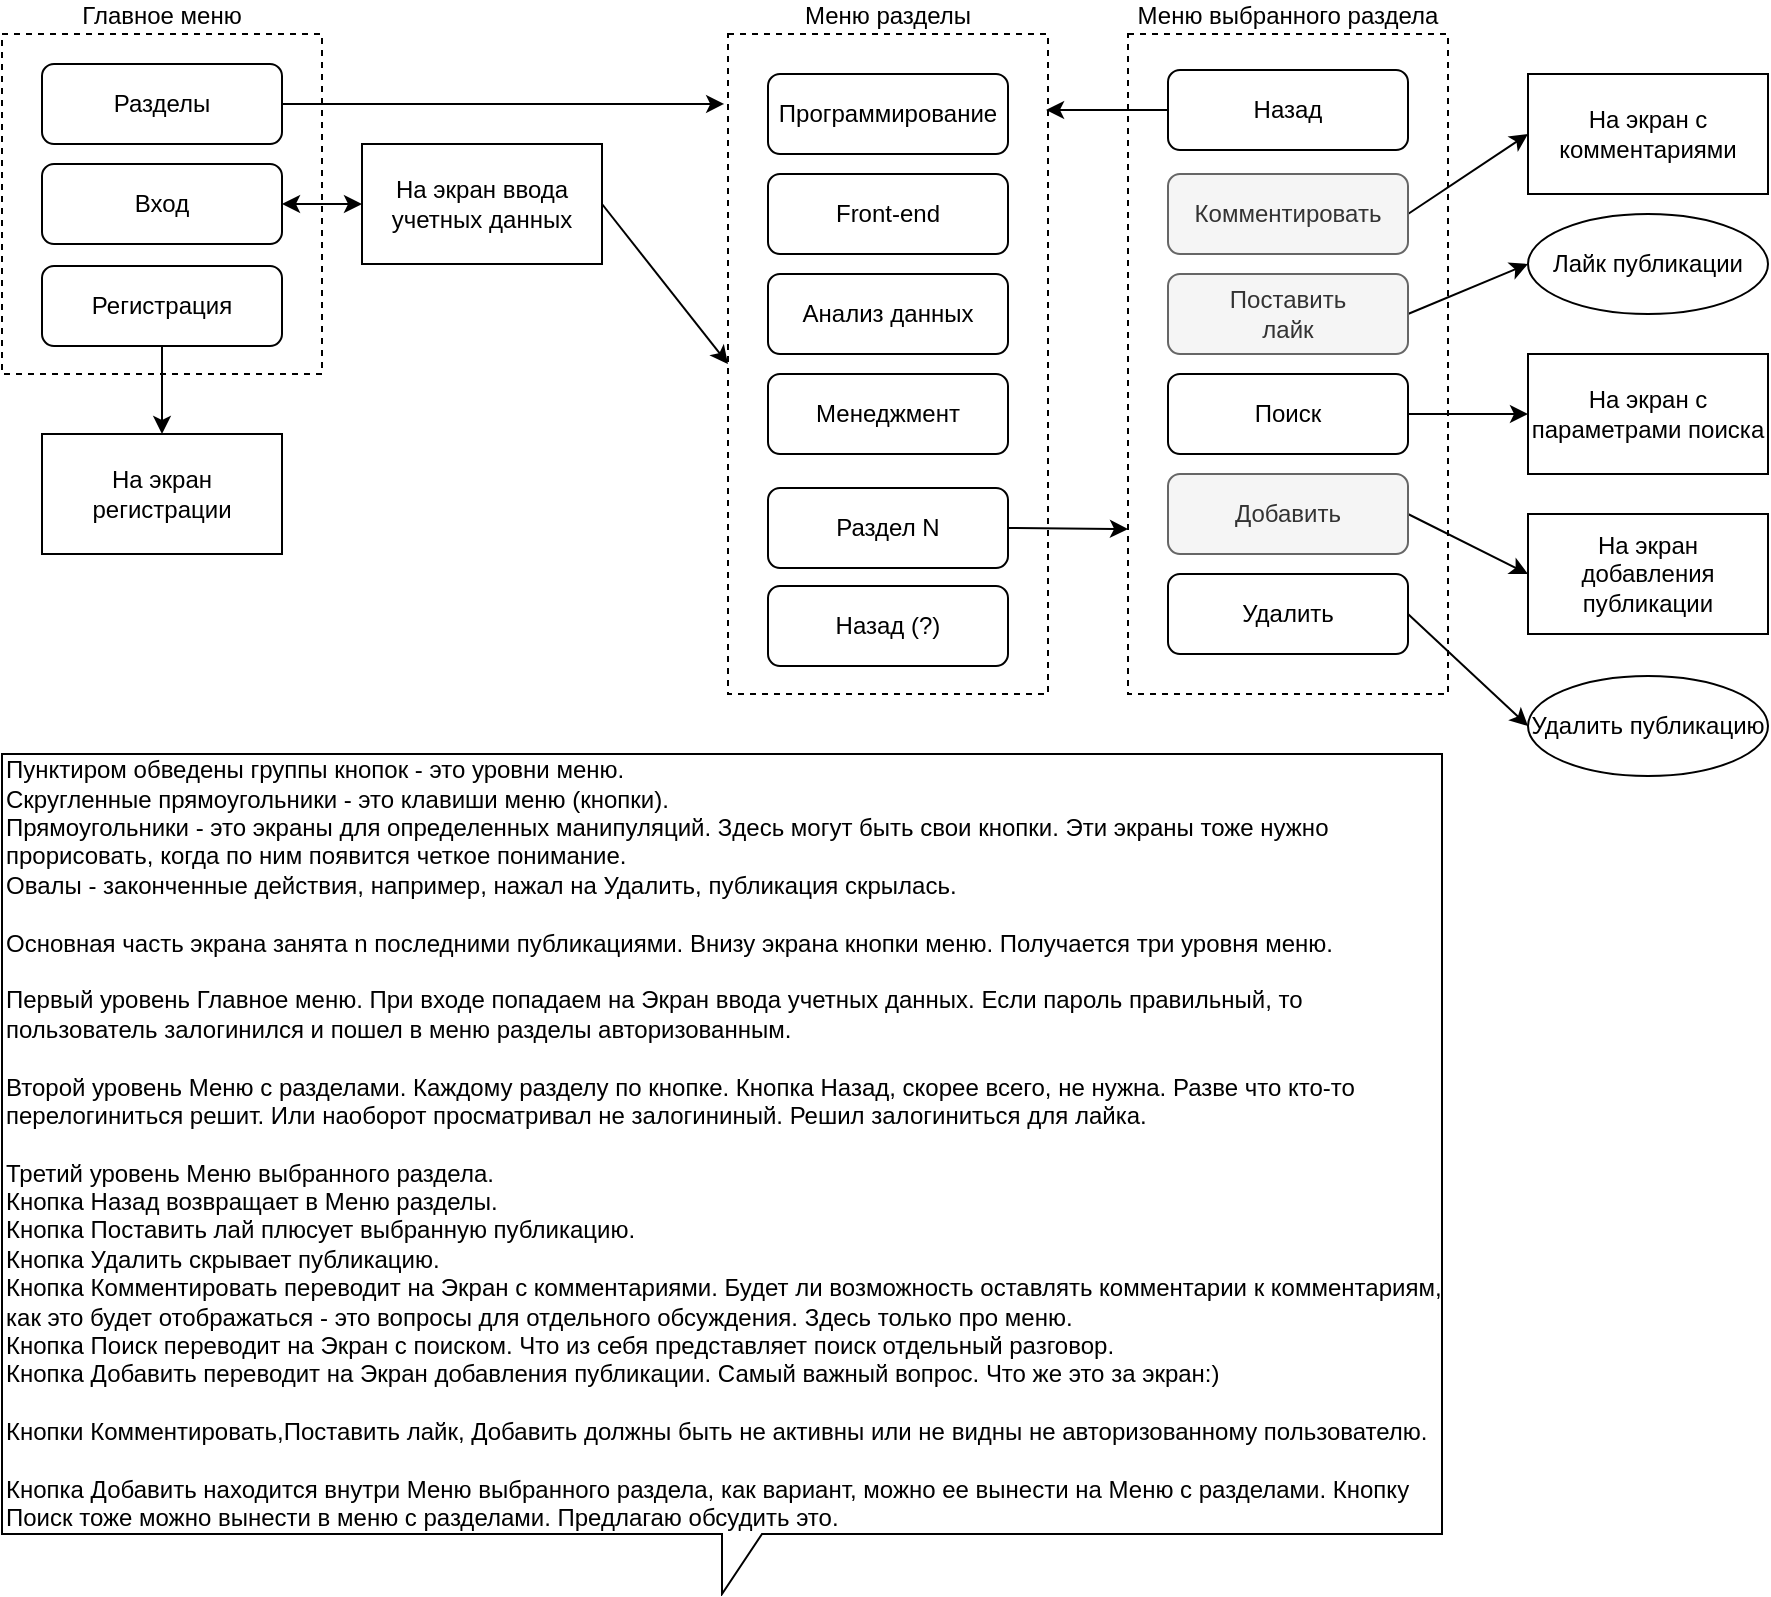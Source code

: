<mxfile version="20.5.1" type="github">
  <diagram id="FgfhPsdoEjraWN1w6rL7" name="Главное меню">
    <mxGraphModel dx="1422" dy="794" grid="1" gridSize="10" guides="1" tooltips="1" connect="1" arrows="1" fold="1" page="1" pageScale="1" pageWidth="827" pageHeight="1169" math="0" shadow="0">
      <root>
        <mxCell id="0" />
        <mxCell id="1" parent="0" />
        <mxCell id="jRwlMymaDyPvgQWulACC-1" value="" style="endArrow=classic;html=1;rounded=0;exitX=1;exitY=0.5;exitDx=0;exitDy=0;entryX=-0.012;entryY=0.106;entryDx=0;entryDy=0;entryPerimeter=0;" edge="1" parent="1" source="jRwlMymaDyPvgQWulACC-19" target="jRwlMymaDyPvgQWulACC-24">
          <mxGeometry width="50" height="50" relative="1" as="geometry">
            <mxPoint x="390" y="330" as="sourcePoint" />
            <mxPoint x="440" y="280" as="targetPoint" />
          </mxGeometry>
        </mxCell>
        <mxCell id="jRwlMymaDyPvgQWulACC-2" value="На экран регистрации" style="rounded=0;whiteSpace=wrap;html=1;fillStyle=auto;fillColor=default;" vertex="1" parent="1">
          <mxGeometry x="60" y="240" width="120" height="60" as="geometry" />
        </mxCell>
        <mxCell id="jRwlMymaDyPvgQWulACC-3" value="" style="endArrow=classic;html=1;rounded=0;exitX=0.5;exitY=1;exitDx=0;exitDy=0;entryX=0.5;entryY=0;entryDx=0;entryDy=0;" edge="1" parent="1" source="jRwlMymaDyPvgQWulACC-21" target="jRwlMymaDyPvgQWulACC-2">
          <mxGeometry width="50" height="50" relative="1" as="geometry">
            <mxPoint x="390" y="330" as="sourcePoint" />
            <mxPoint x="440" y="280" as="targetPoint" />
          </mxGeometry>
        </mxCell>
        <mxCell id="jRwlMymaDyPvgQWulACC-4" value="" style="endArrow=classic;html=1;rounded=0;exitX=1;exitY=0.5;exitDx=0;exitDy=0;entryX=0;entryY=0.75;entryDx=0;entryDy=0;" edge="1" parent="1" source="jRwlMymaDyPvgQWulACC-29" target="jRwlMymaDyPvgQWulACC-31">
          <mxGeometry width="50" height="50" relative="1" as="geometry">
            <mxPoint x="553" y="320" as="sourcePoint" />
            <mxPoint x="603" y="270" as="targetPoint" />
          </mxGeometry>
        </mxCell>
        <mxCell id="jRwlMymaDyPvgQWulACC-5" value="" style="endArrow=classic;html=1;rounded=0;exitX=0;exitY=0.5;exitDx=0;exitDy=0;entryX=0.994;entryY=0.115;entryDx=0;entryDy=0;entryPerimeter=0;" edge="1" parent="1" source="jRwlMymaDyPvgQWulACC-32" target="jRwlMymaDyPvgQWulACC-24">
          <mxGeometry width="50" height="50" relative="1" as="geometry">
            <mxPoint x="553" y="320" as="sourcePoint" />
            <mxPoint x="603" y="270" as="targetPoint" />
          </mxGeometry>
        </mxCell>
        <mxCell id="jRwlMymaDyPvgQWulACC-6" value="На экран с комментариями" style="rounded=0;whiteSpace=wrap;html=1;fillStyle=auto;fillColor=default;" vertex="1" parent="1">
          <mxGeometry x="803" y="60" width="120" height="60" as="geometry" />
        </mxCell>
        <mxCell id="jRwlMymaDyPvgQWulACC-7" value="На экран с параметрами поиска" style="rounded=0;whiteSpace=wrap;html=1;fillStyle=auto;fillColor=default;" vertex="1" parent="1">
          <mxGeometry x="803" y="200" width="120" height="60" as="geometry" />
        </mxCell>
        <mxCell id="jRwlMymaDyPvgQWulACC-8" value="На экран добавления публикации" style="rounded=0;whiteSpace=wrap;html=1;fillStyle=auto;fillColor=default;" vertex="1" parent="1">
          <mxGeometry x="803" y="280" width="120" height="60" as="geometry" />
        </mxCell>
        <mxCell id="jRwlMymaDyPvgQWulACC-9" value="" style="endArrow=classic;html=1;rounded=0;exitX=1;exitY=0.5;exitDx=0;exitDy=0;entryX=0;entryY=0.5;entryDx=0;entryDy=0;" edge="1" parent="1" source="jRwlMymaDyPvgQWulACC-36" target="jRwlMymaDyPvgQWulACC-6">
          <mxGeometry width="50" height="50" relative="1" as="geometry">
            <mxPoint x="793" y="180" as="sourcePoint" />
            <mxPoint x="843" y="130" as="targetPoint" />
          </mxGeometry>
        </mxCell>
        <mxCell id="jRwlMymaDyPvgQWulACC-10" value="Лайк публикации" style="ellipse;whiteSpace=wrap;html=1;fillStyle=auto;fillColor=default;" vertex="1" parent="1">
          <mxGeometry x="803" y="130" width="120" height="50" as="geometry" />
        </mxCell>
        <mxCell id="jRwlMymaDyPvgQWulACC-11" value="" style="endArrow=classic;html=1;rounded=0;exitX=1;exitY=0.5;exitDx=0;exitDy=0;entryX=0;entryY=0.5;entryDx=0;entryDy=0;" edge="1" parent="1" source="jRwlMymaDyPvgQWulACC-37" target="jRwlMymaDyPvgQWulACC-10">
          <mxGeometry width="50" height="50" relative="1" as="geometry">
            <mxPoint x="813" y="530" as="sourcePoint" />
            <mxPoint x="863" y="480" as="targetPoint" />
          </mxGeometry>
        </mxCell>
        <mxCell id="jRwlMymaDyPvgQWulACC-12" value="" style="endArrow=classic;html=1;rounded=0;exitX=1;exitY=0.5;exitDx=0;exitDy=0;entryX=0;entryY=0.5;entryDx=0;entryDy=0;" edge="1" parent="1" source="jRwlMymaDyPvgQWulACC-35" target="jRwlMymaDyPvgQWulACC-7">
          <mxGeometry width="50" height="50" relative="1" as="geometry">
            <mxPoint x="863" y="560" as="sourcePoint" />
            <mxPoint x="913" y="510" as="targetPoint" />
          </mxGeometry>
        </mxCell>
        <mxCell id="jRwlMymaDyPvgQWulACC-13" value="" style="endArrow=classic;html=1;rounded=0;exitX=1;exitY=0.5;exitDx=0;exitDy=0;entryX=0;entryY=0.5;entryDx=0;entryDy=0;" edge="1" parent="1" source="jRwlMymaDyPvgQWulACC-34" target="jRwlMymaDyPvgQWulACC-8">
          <mxGeometry width="50" height="50" relative="1" as="geometry">
            <mxPoint x="823" y="460" as="sourcePoint" />
            <mxPoint x="873" y="410" as="targetPoint" />
          </mxGeometry>
        </mxCell>
        <mxCell id="jRwlMymaDyPvgQWulACC-14" value="Удалить публикацию" style="ellipse;whiteSpace=wrap;html=1;fillStyle=auto;fillColor=default;" vertex="1" parent="1">
          <mxGeometry x="803" y="361" width="120" height="50" as="geometry" />
        </mxCell>
        <mxCell id="jRwlMymaDyPvgQWulACC-15" value="" style="endArrow=classic;html=1;rounded=0;exitX=1;exitY=0.5;exitDx=0;exitDy=0;entryX=0;entryY=0.5;entryDx=0;entryDy=0;" edge="1" parent="1" source="jRwlMymaDyPvgQWulACC-33" target="jRwlMymaDyPvgQWulACC-14">
          <mxGeometry width="50" height="50" relative="1" as="geometry">
            <mxPoint x="733" y="500" as="sourcePoint" />
            <mxPoint x="783" y="450" as="targetPoint" />
          </mxGeometry>
        </mxCell>
        <mxCell id="jRwlMymaDyPvgQWulACC-16" value="Пунктиром обведены группы кнопок - это уровни меню.&lt;br&gt;Скругленные прямоугольники - это клавиши меню (кнопки).&lt;br&gt;Прямоугольники - это экраны для определенных манипуляций. Здесь могут быть свои кнопки. Эти экраны тоже нужно прорисовать, когда по ним появится четкое понимание.&lt;br&gt;Овалы - законченные действия, например, нажал на Удалить, публикация скрылась.&lt;br&gt;&lt;span style=&quot;background-color: initial;&quot;&gt;&lt;br&gt;Основная часть экрана занята n последними публикациями. Внизу экрана кнопки меню. Получается три уровня меню.&lt;/span&gt;&lt;br&gt;&lt;div style=&quot;&quot;&gt;&lt;span style=&quot;background-color: initial;&quot;&gt;&lt;br&gt;&lt;/span&gt;&lt;/div&gt;&lt;div style=&quot;&quot;&gt;&lt;span style=&quot;background-color: initial;&quot;&gt;Первый уровень Главное меню. При входе попадаем на Экран ввода учетных данных. Если пароль правильный, то пользователь залогинился и пошел в меню разделы авторизованным.&lt;/span&gt;&lt;/div&gt;&lt;div style=&quot;&quot;&gt;&lt;span style=&quot;background-color: initial;&quot;&gt;&lt;br&gt;&lt;/span&gt;&lt;/div&gt;&lt;div style=&quot;&quot;&gt;&lt;span style=&quot;background-color: initial;&quot;&gt;Второй уровень Меню с разделами. Каждому разделу по кнопке. Кнопка Назад, скорее всего, не нужна. Разве что кто-то перелогиниться решит. Или наоборот просматривал не залогининый. Решил залогиниться для лайка.&amp;nbsp;&lt;/span&gt;&lt;/div&gt;&lt;div style=&quot;&quot;&gt;&lt;span style=&quot;background-color: initial;&quot;&gt;&lt;br&gt;&lt;/span&gt;&lt;/div&gt;&lt;div style=&quot;&quot;&gt;Третий уровень Меню выбранного раздела.&lt;/div&gt;&lt;div style=&quot;&quot;&gt;Кнопка Назад возвращает в Меню разделы.&lt;/div&gt;&lt;div style=&quot;&quot;&gt;Кнопка Поставить лай плюсует выбранную публикацию.&lt;/div&gt;&lt;div style=&quot;&quot;&gt;Кнопка Удалить скрывает публикацию.&lt;/div&gt;&lt;div style=&quot;&quot;&gt;Кнопка Комментировать переводит на Экран с комментариями. Будет ли возможность оставлять комментарии к комментариям, как это будет отображаться - это вопросы для отдельного обсуждения. Здесь только про меню.&lt;/div&gt;&lt;div style=&quot;&quot;&gt;Кнопка Поиск переводит на Экран с поиском. Что из себя представляет поиск отдельный разговор.&lt;/div&gt;&lt;div style=&quot;&quot;&gt;Кнопка Добавить переводит на Экран добавления публикации. Самый важный вопрос. Что же это за экран:)&lt;/div&gt;&lt;div style=&quot;&quot;&gt;&lt;br&gt;&lt;/div&gt;&lt;div style=&quot;&quot;&gt;Кнопки Комментировать,Поставить лайк, Добавить должны быть не активны или не видны не авторизованному пользователю.&lt;/div&gt;&lt;div style=&quot;&quot;&gt;&lt;br&gt;&lt;/div&gt;&lt;div style=&quot;&quot;&gt;Кнопка Добавить находится внутри Меню выбранного раздела, как вариант, можно ее вынести на Меню с разделами. Кнопку Поиск тоже можно вынести в меню с разделами. Предлагаю обсудить это.&lt;/div&gt;" style="shape=callout;whiteSpace=wrap;html=1;perimeter=calloutPerimeter;fillStyle=auto;fillColor=default;align=left;" vertex="1" parent="1">
          <mxGeometry x="40" y="400" width="720" height="420" as="geometry" />
        </mxCell>
        <mxCell id="jRwlMymaDyPvgQWulACC-17" value="На экран ввода учетных данных" style="rounded=0;whiteSpace=wrap;html=1;fillStyle=auto;fillColor=default;" vertex="1" parent="1">
          <mxGeometry x="220" y="95" width="120" height="60" as="geometry" />
        </mxCell>
        <mxCell id="jRwlMymaDyPvgQWulACC-18" value="Главное меню" style="rounded=0;whiteSpace=wrap;html=1;fillStyle=auto;dashed=1;fillColor=none;container=0;labelPosition=center;verticalLabelPosition=top;align=center;verticalAlign=bottom;" vertex="1" parent="1">
          <mxGeometry x="40" y="40" width="160" height="170" as="geometry">
            <mxRectangle x="40" y="10" width="50" height="40" as="alternateBounds" />
          </mxGeometry>
        </mxCell>
        <mxCell id="jRwlMymaDyPvgQWulACC-19" value="Разделы" style="rounded=1;whiteSpace=wrap;html=1;container=0;" vertex="1" parent="1">
          <mxGeometry x="60" y="55" width="120" height="40" as="geometry" />
        </mxCell>
        <mxCell id="jRwlMymaDyPvgQWulACC-20" value="Вход" style="rounded=1;whiteSpace=wrap;html=1;container=0;" vertex="1" parent="1">
          <mxGeometry x="60" y="105" width="120" height="40" as="geometry" />
        </mxCell>
        <mxCell id="jRwlMymaDyPvgQWulACC-21" value="Регистрация" style="rounded=1;whiteSpace=wrap;html=1;container=0;" vertex="1" parent="1">
          <mxGeometry x="60" y="156" width="120" height="40" as="geometry" />
        </mxCell>
        <mxCell id="jRwlMymaDyPvgQWulACC-22" value="" style="endArrow=classic;html=1;rounded=0;exitX=1;exitY=0.5;exitDx=0;exitDy=0;entryX=0;entryY=0.5;entryDx=0;entryDy=0;" edge="1" parent="1" source="jRwlMymaDyPvgQWulACC-17" target="jRwlMymaDyPvgQWulACC-24">
          <mxGeometry width="50" height="50" relative="1" as="geometry">
            <mxPoint x="390" y="350" as="sourcePoint" />
            <mxPoint x="440" y="300" as="targetPoint" />
          </mxGeometry>
        </mxCell>
        <mxCell id="jRwlMymaDyPvgQWulACC-23" value="" style="endArrow=classic;startArrow=classic;html=1;rounded=0;exitX=1;exitY=0.5;exitDx=0;exitDy=0;entryX=0;entryY=0.5;entryDx=0;entryDy=0;" edge="1" parent="1" source="jRwlMymaDyPvgQWulACC-20" target="jRwlMymaDyPvgQWulACC-17">
          <mxGeometry width="50" height="50" relative="1" as="geometry">
            <mxPoint x="210" y="250" as="sourcePoint" />
            <mxPoint x="260" y="200" as="targetPoint" />
          </mxGeometry>
        </mxCell>
        <mxCell id="jRwlMymaDyPvgQWulACC-24" value="Меню разделы" style="rounded=0;whiteSpace=wrap;html=1;dashed=1;fillStyle=auto;fillColor=none;labelPosition=center;verticalLabelPosition=top;align=center;verticalAlign=bottom;container=0;" vertex="1" parent="1">
          <mxGeometry x="403" y="40" width="160" height="330" as="geometry" />
        </mxCell>
        <mxCell id="jRwlMymaDyPvgQWulACC-25" value="Программирование" style="rounded=1;whiteSpace=wrap;html=1;container=0;" vertex="1" parent="1">
          <mxGeometry x="423" y="60" width="120" height="40" as="geometry" />
        </mxCell>
        <mxCell id="jRwlMymaDyPvgQWulACC-26" value="Front-end" style="rounded=1;whiteSpace=wrap;html=1;container=0;" vertex="1" parent="1">
          <mxGeometry x="423" y="110" width="120" height="40" as="geometry" />
        </mxCell>
        <mxCell id="jRwlMymaDyPvgQWulACC-27" value="Анализ данных" style="rounded=1;whiteSpace=wrap;html=1;container=0;" vertex="1" parent="1">
          <mxGeometry x="423" y="160" width="120" height="40" as="geometry" />
        </mxCell>
        <mxCell id="jRwlMymaDyPvgQWulACC-28" value="Менеджмент" style="rounded=1;whiteSpace=wrap;html=1;container=0;" vertex="1" parent="1">
          <mxGeometry x="423" y="210" width="120" height="40" as="geometry" />
        </mxCell>
        <mxCell id="jRwlMymaDyPvgQWulACC-29" value="Раздел N" style="rounded=1;whiteSpace=wrap;html=1;container=0;" vertex="1" parent="1">
          <mxGeometry x="423" y="267" width="120" height="40" as="geometry" />
        </mxCell>
        <mxCell id="jRwlMymaDyPvgQWulACC-30" value="Назад (?)" style="rounded=1;whiteSpace=wrap;html=1;container=0;" vertex="1" parent="1">
          <mxGeometry x="423" y="316" width="120" height="40" as="geometry" />
        </mxCell>
        <mxCell id="jRwlMymaDyPvgQWulACC-31" value="Меню выбранного раздела" style="rounded=0;whiteSpace=wrap;html=1;fillStyle=auto;fillColor=none;dashed=1;container=0;labelPosition=center;verticalLabelPosition=top;align=center;verticalAlign=bottom;" vertex="1" parent="1">
          <mxGeometry x="603" y="40" width="160" height="330" as="geometry" />
        </mxCell>
        <mxCell id="jRwlMymaDyPvgQWulACC-32" value="Назад" style="rounded=1;whiteSpace=wrap;html=1;fillStyle=auto;fillColor=default;container=0;" vertex="1" parent="1">
          <mxGeometry x="623" y="58" width="120" height="40" as="geometry" />
        </mxCell>
        <mxCell id="jRwlMymaDyPvgQWulACC-33" value="Удалить" style="rounded=1;whiteSpace=wrap;html=1;fillStyle=auto;fillColor=default;container=0;" vertex="1" parent="1">
          <mxGeometry x="623" y="310" width="120" height="40" as="geometry" />
        </mxCell>
        <mxCell id="jRwlMymaDyPvgQWulACC-34" value="Добавить" style="rounded=1;whiteSpace=wrap;html=1;fillStyle=auto;fillColor=#f5f5f5;container=0;fontColor=#333333;strokeColor=#666666;" vertex="1" parent="1">
          <mxGeometry x="623" y="260" width="120" height="40" as="geometry" />
        </mxCell>
        <mxCell id="jRwlMymaDyPvgQWulACC-35" value="Поиск" style="rounded=1;whiteSpace=wrap;html=1;fillStyle=auto;fillColor=default;container=0;" vertex="1" parent="1">
          <mxGeometry x="623" y="210" width="120" height="40" as="geometry" />
        </mxCell>
        <mxCell id="jRwlMymaDyPvgQWulACC-36" value="Комментировать" style="rounded=1;whiteSpace=wrap;html=1;fillStyle=auto;fillColor=#f5f5f5;container=0;fontColor=#333333;strokeColor=#666666;" vertex="1" parent="1">
          <mxGeometry x="623" y="110" width="120" height="40" as="geometry" />
        </mxCell>
        <mxCell id="jRwlMymaDyPvgQWulACC-37" value="Поставить&lt;br&gt;лайк" style="rounded=1;whiteSpace=wrap;html=1;fillStyle=auto;fillColor=#f5f5f5;container=0;fontColor=#333333;strokeColor=#666666;" vertex="1" parent="1">
          <mxGeometry x="623" y="160" width="120" height="40" as="geometry" />
        </mxCell>
      </root>
    </mxGraphModel>
  </diagram>
</mxfile>
